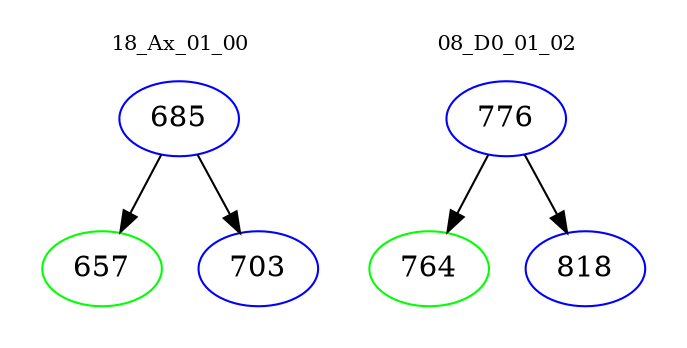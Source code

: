 digraph{
subgraph cluster_0 {
color = white
label = "18_Ax_01_00";
fontsize=10;
T0_685 [label="685", color="blue"]
T0_685 -> T0_657 [color="black"]
T0_657 [label="657", color="green"]
T0_685 -> T0_703 [color="black"]
T0_703 [label="703", color="blue"]
}
subgraph cluster_1 {
color = white
label = "08_D0_01_02";
fontsize=10;
T1_776 [label="776", color="blue"]
T1_776 -> T1_764 [color="black"]
T1_764 [label="764", color="green"]
T1_776 -> T1_818 [color="black"]
T1_818 [label="818", color="blue"]
}
}
